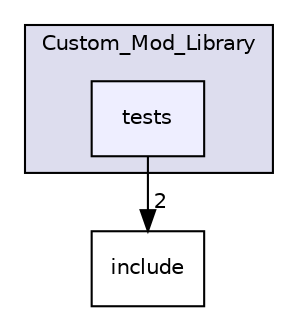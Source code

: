 digraph "/home/runner/work/2021_Group_3/2021_Group_3/Custom_Mod_Library/tests" {
  bgcolor=transparent;
  compound=true
  node [ fontsize="10", fontname="Helvetica"];
  edge [ labelfontsize="10", labelfontname="Helvetica"];
  subgraph clusterdir_3d791e5d7456dbf61f6d7b678dfd72f4 {
    graph [ bgcolor="#ddddee", pencolor="black", label="Custom_Mod_Library" fontname="Helvetica", fontsize="10", URL="dir_3d791e5d7456dbf61f6d7b678dfd72f4.html"]
  dir_812f6d6e07ea60e21fdef9b4c803a47a [shape=box, label="tests", style="filled", fillcolor="#eeeeff", pencolor="black", URL="dir_812f6d6e07ea60e21fdef9b4c803a47a.html"];
  }
  dir_f5c7eabd21a874ae9d109060d168a55c [shape=box label="include" URL="dir_f5c7eabd21a874ae9d109060d168a55c.html"];
  dir_812f6d6e07ea60e21fdef9b4c803a47a->dir_f5c7eabd21a874ae9d109060d168a55c [headlabel="2", labeldistance=1.5 headhref="dir_000003_000001.html"];
}
